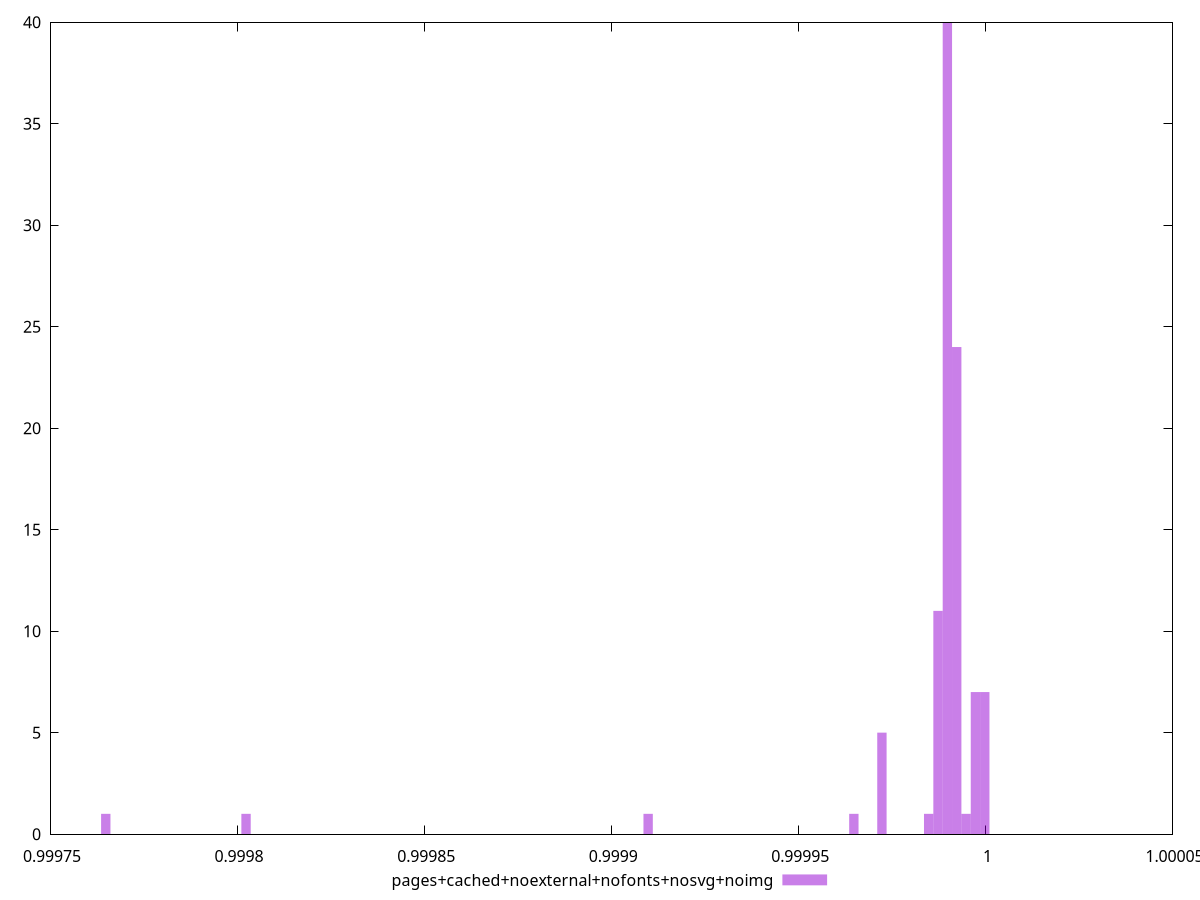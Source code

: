 $_pagesCachedNoexternalNofontsNosvgNoimg <<EOF
0.9999898323630944 40
0.999997329925105 7
0.9999923315504313 24
0.999999829112442 7
0.9999873331757575 11
0.9999723380517361 5
0.9999098583683137 1
0.9998023933128272 1
0.9997649055027737 1
0.9999848339884206 1
0.9999948307377682 1
0.9999648404897254 1
EOF
set key outside below
set terminal pngcairo
set output "report_00006_2020-11-02T20-21-41.718Z/max-potential-fid/pages+cached+noexternal+nofonts+nosvg+noimg//hist.png"
set yrange [0:40]
set boxwidth 0.0000024991873368966135
set style fill transparent solid 0.5 noborder
plot $_pagesCachedNoexternalNofontsNosvgNoimg title "pages+cached+noexternal+nofonts+nosvg+noimg" with boxes ,
